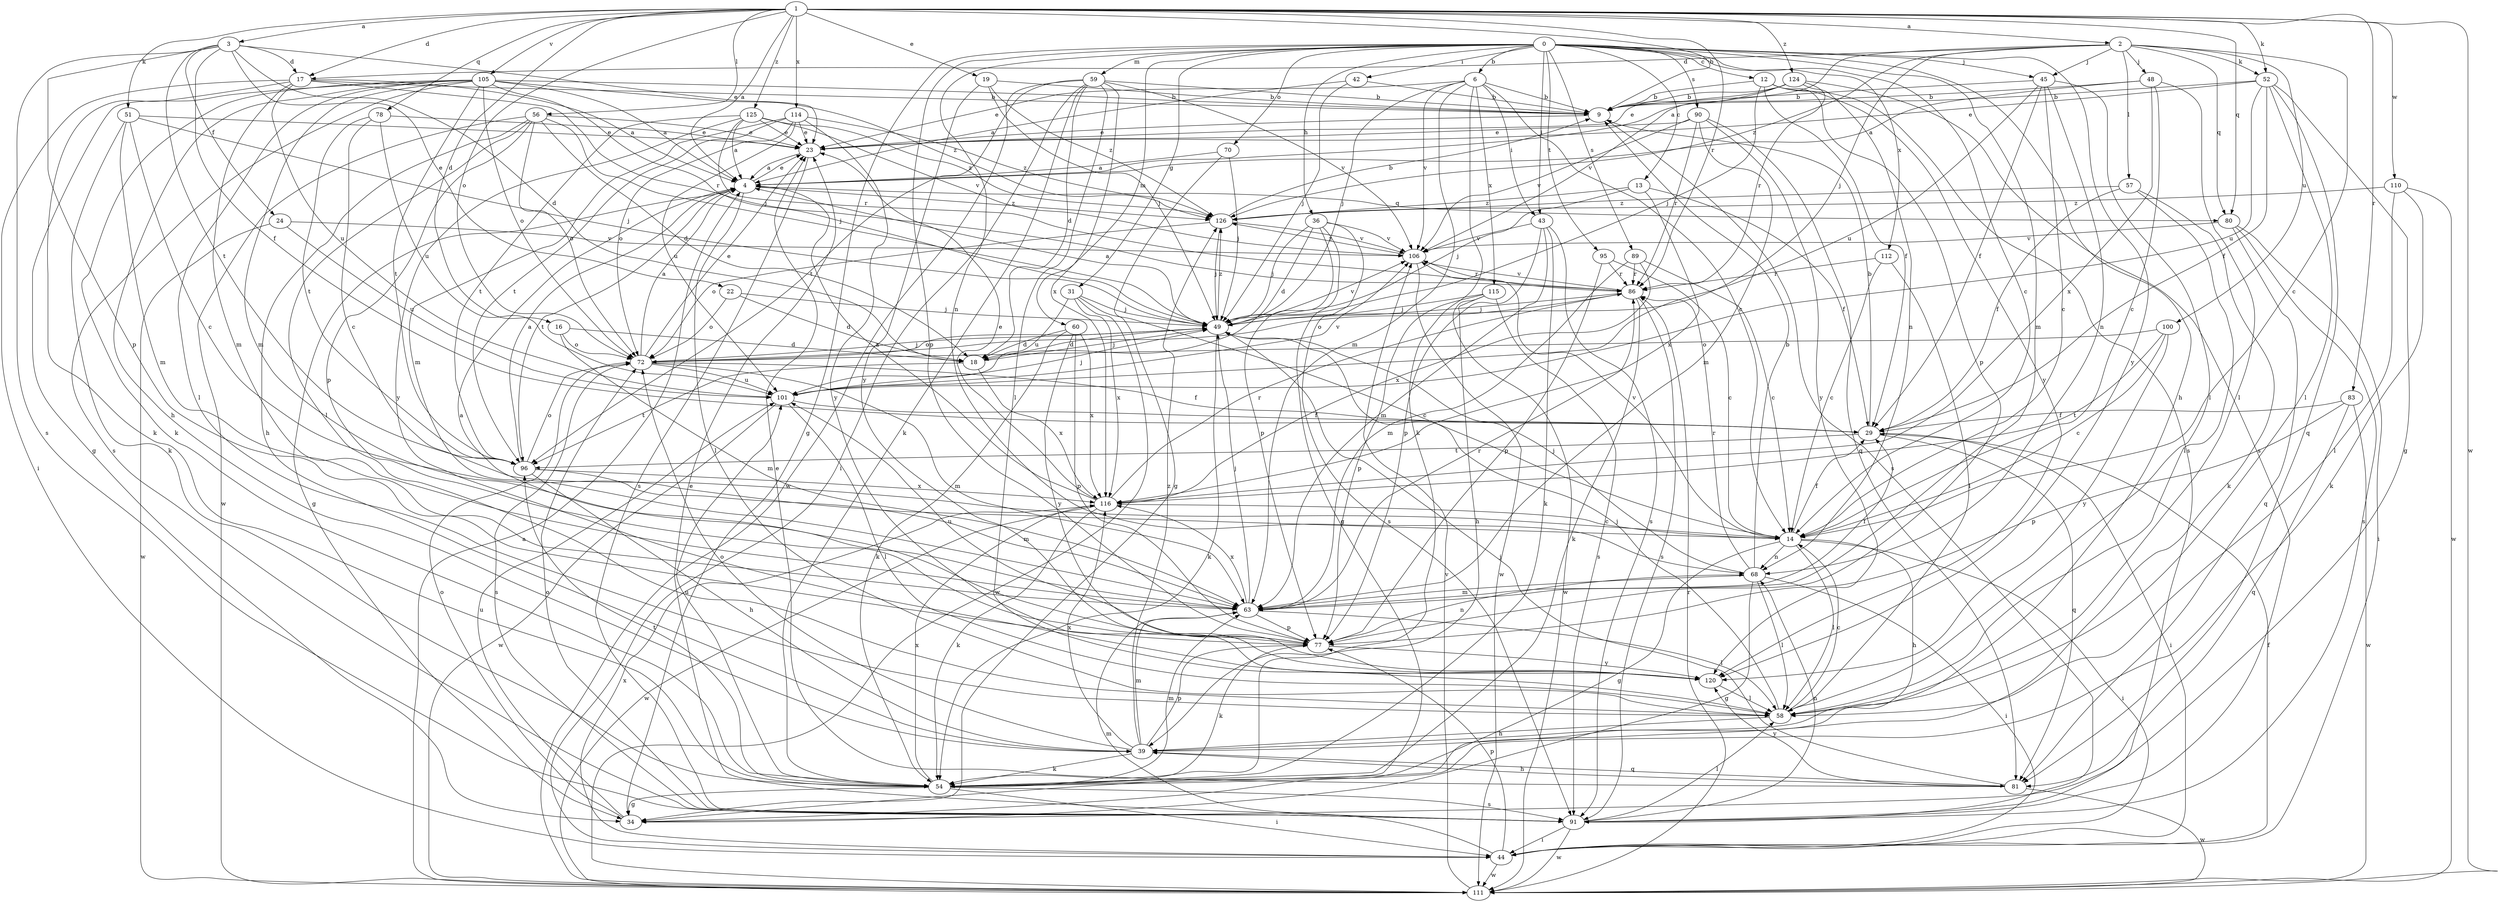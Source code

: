 strict digraph  {
0;
1;
2;
3;
4;
6;
9;
12;
13;
14;
16;
17;
18;
19;
22;
23;
24;
29;
31;
34;
36;
39;
42;
43;
44;
45;
48;
49;
51;
52;
54;
56;
57;
58;
59;
60;
63;
68;
70;
72;
77;
78;
80;
81;
83;
86;
89;
90;
91;
95;
96;
100;
101;
105;
106;
110;
111;
112;
114;
115;
116;
120;
124;
125;
126;
0 -> 6  [label=b];
0 -> 12  [label=c];
0 -> 13  [label=c];
0 -> 14  [label=c];
0 -> 31  [label=g];
0 -> 34  [label=g];
0 -> 36  [label=h];
0 -> 39  [label=h];
0 -> 42  [label=i];
0 -> 43  [label=i];
0 -> 45  [label=j];
0 -> 59  [label=m];
0 -> 60  [label=m];
0 -> 63  [label=m];
0 -> 68  [label=n];
0 -> 70  [label=o];
0 -> 77  [label=p];
0 -> 89  [label=s];
0 -> 90  [label=s];
0 -> 95  [label=t];
0 -> 112  [label=x];
0 -> 120  [label=y];
1 -> 2  [label=a];
1 -> 3  [label=a];
1 -> 4  [label=a];
1 -> 9  [label=b];
1 -> 16  [label=d];
1 -> 17  [label=d];
1 -> 19  [label=e];
1 -> 51  [label=k];
1 -> 52  [label=k];
1 -> 56  [label=l];
1 -> 72  [label=o];
1 -> 78  [label=q];
1 -> 80  [label=q];
1 -> 83  [label=r];
1 -> 86  [label=r];
1 -> 105  [label=v];
1 -> 110  [label=w];
1 -> 111  [label=w];
1 -> 114  [label=x];
1 -> 124  [label=z];
1 -> 125  [label=z];
2 -> 4  [label=a];
2 -> 14  [label=c];
2 -> 17  [label=d];
2 -> 45  [label=j];
2 -> 48  [label=j];
2 -> 49  [label=j];
2 -> 52  [label=k];
2 -> 57  [label=l];
2 -> 80  [label=q];
2 -> 100  [label=u];
2 -> 126  [label=z];
3 -> 17  [label=d];
3 -> 18  [label=d];
3 -> 22  [label=e];
3 -> 23  [label=e];
3 -> 24  [label=f];
3 -> 29  [label=f];
3 -> 77  [label=p];
3 -> 91  [label=s];
3 -> 96  [label=t];
4 -> 23  [label=e];
4 -> 34  [label=g];
4 -> 58  [label=l];
4 -> 80  [label=q];
4 -> 96  [label=t];
4 -> 126  [label=z];
6 -> 9  [label=b];
6 -> 14  [label=c];
6 -> 23  [label=e];
6 -> 43  [label=i];
6 -> 49  [label=j];
6 -> 54  [label=k];
6 -> 63  [label=m];
6 -> 106  [label=v];
6 -> 115  [label=x];
9 -> 23  [label=e];
9 -> 91  [label=s];
12 -> 9  [label=b];
12 -> 29  [label=f];
12 -> 49  [label=j];
12 -> 77  [label=p];
12 -> 91  [label=s];
12 -> 120  [label=y];
13 -> 29  [label=f];
13 -> 49  [label=j];
13 -> 116  [label=x];
13 -> 126  [label=z];
14 -> 29  [label=f];
14 -> 34  [label=g];
14 -> 39  [label=h];
14 -> 44  [label=i];
14 -> 58  [label=l];
14 -> 68  [label=n];
14 -> 106  [label=v];
16 -> 18  [label=d];
16 -> 63  [label=m];
16 -> 72  [label=o];
17 -> 4  [label=a];
17 -> 9  [label=b];
17 -> 44  [label=i];
17 -> 54  [label=k];
17 -> 63  [label=m];
17 -> 86  [label=r];
17 -> 101  [label=u];
18 -> 49  [label=j];
18 -> 96  [label=t];
18 -> 116  [label=x];
19 -> 9  [label=b];
19 -> 49  [label=j];
19 -> 120  [label=y];
19 -> 126  [label=z];
22 -> 18  [label=d];
22 -> 49  [label=j];
22 -> 72  [label=o];
23 -> 4  [label=a];
23 -> 91  [label=s];
24 -> 101  [label=u];
24 -> 106  [label=v];
24 -> 111  [label=w];
29 -> 9  [label=b];
29 -> 44  [label=i];
29 -> 81  [label=q];
29 -> 96  [label=t];
31 -> 14  [label=c];
31 -> 49  [label=j];
31 -> 101  [label=u];
31 -> 111  [label=w];
31 -> 116  [label=x];
34 -> 72  [label=o];
34 -> 101  [label=u];
36 -> 18  [label=d];
36 -> 34  [label=g];
36 -> 49  [label=j];
36 -> 77  [label=p];
36 -> 91  [label=s];
36 -> 106  [label=v];
39 -> 54  [label=k];
39 -> 63  [label=m];
39 -> 72  [label=o];
39 -> 77  [label=p];
39 -> 81  [label=q];
39 -> 116  [label=x];
39 -> 126  [label=z];
42 -> 4  [label=a];
42 -> 9  [label=b];
42 -> 49  [label=j];
43 -> 54  [label=k];
43 -> 63  [label=m];
43 -> 77  [label=p];
43 -> 91  [label=s];
43 -> 106  [label=v];
44 -> 29  [label=f];
44 -> 63  [label=m];
44 -> 77  [label=p];
44 -> 111  [label=w];
44 -> 116  [label=x];
45 -> 9  [label=b];
45 -> 14  [label=c];
45 -> 29  [label=f];
45 -> 58  [label=l];
45 -> 68  [label=n];
45 -> 101  [label=u];
48 -> 4  [label=a];
48 -> 9  [label=b];
48 -> 14  [label=c];
48 -> 58  [label=l];
48 -> 116  [label=x];
49 -> 4  [label=a];
49 -> 18  [label=d];
49 -> 54  [label=k];
49 -> 72  [label=o];
49 -> 106  [label=v];
49 -> 126  [label=z];
51 -> 14  [label=c];
51 -> 23  [label=e];
51 -> 49  [label=j];
51 -> 54  [label=k];
51 -> 63  [label=m];
52 -> 9  [label=b];
52 -> 23  [label=e];
52 -> 29  [label=f];
52 -> 34  [label=g];
52 -> 58  [label=l];
52 -> 81  [label=q];
52 -> 101  [label=u];
54 -> 34  [label=g];
54 -> 44  [label=i];
54 -> 63  [label=m];
54 -> 91  [label=s];
54 -> 96  [label=t];
54 -> 101  [label=u];
54 -> 116  [label=x];
56 -> 18  [label=d];
56 -> 23  [label=e];
56 -> 39  [label=h];
56 -> 49  [label=j];
56 -> 58  [label=l];
56 -> 72  [label=o];
56 -> 77  [label=p];
56 -> 111  [label=w];
57 -> 29  [label=f];
57 -> 54  [label=k];
57 -> 58  [label=l];
57 -> 126  [label=z];
58 -> 14  [label=c];
58 -> 39  [label=h];
58 -> 49  [label=j];
59 -> 9  [label=b];
59 -> 18  [label=d];
59 -> 44  [label=i];
59 -> 54  [label=k];
59 -> 58  [label=l];
59 -> 96  [label=t];
59 -> 106  [label=v];
59 -> 111  [label=w];
59 -> 116  [label=x];
60 -> 18  [label=d];
60 -> 54  [label=k];
60 -> 77  [label=p];
60 -> 116  [label=x];
60 -> 120  [label=y];
63 -> 29  [label=f];
63 -> 49  [label=j];
63 -> 58  [label=l];
63 -> 77  [label=p];
63 -> 86  [label=r];
63 -> 116  [label=x];
68 -> 9  [label=b];
68 -> 34  [label=g];
68 -> 44  [label=i];
68 -> 49  [label=j];
68 -> 58  [label=l];
68 -> 63  [label=m];
68 -> 86  [label=r];
70 -> 4  [label=a];
70 -> 34  [label=g];
70 -> 49  [label=j];
72 -> 4  [label=a];
72 -> 23  [label=e];
72 -> 29  [label=f];
72 -> 49  [label=j];
72 -> 63  [label=m];
72 -> 91  [label=s];
72 -> 101  [label=u];
77 -> 4  [label=a];
77 -> 54  [label=k];
77 -> 68  [label=n];
77 -> 101  [label=u];
77 -> 120  [label=y];
78 -> 14  [label=c];
78 -> 23  [label=e];
78 -> 96  [label=t];
78 -> 101  [label=u];
80 -> 44  [label=i];
80 -> 81  [label=q];
80 -> 91  [label=s];
80 -> 106  [label=v];
81 -> 23  [label=e];
81 -> 39  [label=h];
81 -> 49  [label=j];
81 -> 111  [label=w];
81 -> 120  [label=y];
83 -> 29  [label=f];
83 -> 77  [label=p];
83 -> 81  [label=q];
83 -> 111  [label=w];
86 -> 49  [label=j];
86 -> 54  [label=k];
86 -> 72  [label=o];
86 -> 91  [label=s];
86 -> 106  [label=v];
89 -> 14  [label=c];
89 -> 63  [label=m];
89 -> 86  [label=r];
89 -> 116  [label=x];
90 -> 23  [label=e];
90 -> 63  [label=m];
90 -> 81  [label=q];
90 -> 86  [label=r];
90 -> 106  [label=v];
90 -> 120  [label=y];
91 -> 23  [label=e];
91 -> 44  [label=i];
91 -> 58  [label=l];
91 -> 68  [label=n];
91 -> 72  [label=o];
91 -> 111  [label=w];
95 -> 14  [label=c];
95 -> 77  [label=p];
95 -> 86  [label=r];
96 -> 4  [label=a];
96 -> 39  [label=h];
96 -> 63  [label=m];
96 -> 72  [label=o];
96 -> 116  [label=x];
100 -> 14  [label=c];
100 -> 72  [label=o];
100 -> 120  [label=y];
100 -> 116  [label=t];
101 -> 29  [label=f];
101 -> 49  [label=j];
101 -> 58  [label=l];
101 -> 106  [label=v];
101 -> 111  [label=w];
105 -> 4  [label=a];
105 -> 9  [label=b];
105 -> 34  [label=g];
105 -> 39  [label=h];
105 -> 49  [label=j];
105 -> 54  [label=k];
105 -> 58  [label=l];
105 -> 63  [label=m];
105 -> 72  [label=o];
105 -> 91  [label=s];
105 -> 96  [label=t];
105 -> 126  [label=z];
106 -> 86  [label=r];
106 -> 111  [label=w];
106 -> 126  [label=z];
110 -> 54  [label=k];
110 -> 58  [label=l];
110 -> 111  [label=w];
110 -> 126  [label=z];
111 -> 4  [label=a];
111 -> 86  [label=r];
111 -> 106  [label=v];
112 -> 14  [label=c];
112 -> 58  [label=l];
112 -> 86  [label=r];
114 -> 23  [label=e];
114 -> 63  [label=m];
114 -> 72  [label=o];
114 -> 96  [label=t];
114 -> 101  [label=u];
114 -> 120  [label=y];
114 -> 126  [label=z];
115 -> 39  [label=h];
115 -> 49  [label=j];
115 -> 77  [label=p];
115 -> 91  [label=s];
115 -> 111  [label=w];
116 -> 4  [label=a];
116 -> 14  [label=c];
116 -> 23  [label=e];
116 -> 54  [label=k];
116 -> 86  [label=r];
116 -> 111  [label=w];
120 -> 58  [label=l];
124 -> 9  [label=b];
124 -> 23  [label=e];
124 -> 68  [label=n];
124 -> 86  [label=r];
124 -> 91  [label=s];
124 -> 106  [label=v];
125 -> 4  [label=a];
125 -> 23  [label=e];
125 -> 86  [label=r];
125 -> 96  [label=t];
125 -> 106  [label=v];
125 -> 120  [label=y];
125 -> 126  [label=z];
126 -> 9  [label=b];
126 -> 49  [label=j];
126 -> 72  [label=o];
126 -> 106  [label=v];
}
